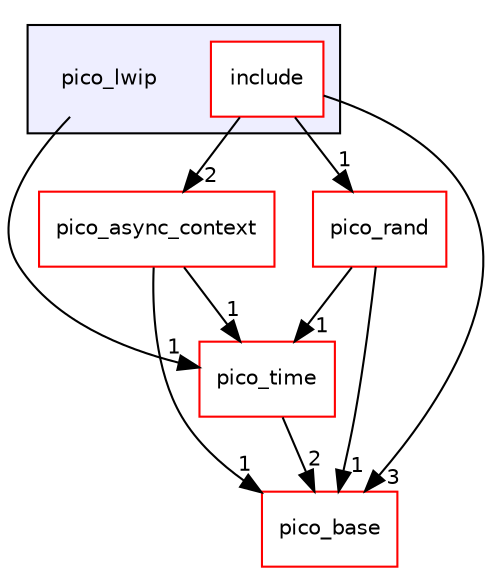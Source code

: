 digraph "pico_lwip" {
  compound=true
  node [ fontsize="10", fontname="Helvetica"];
  edge [ labelfontsize="10", labelfontname="Helvetica"];
  subgraph clusterdir_8cd4de8245325aa0cf5c5b04b43f6315 {
    graph [ bgcolor="#eeeeff", pencolor="black", label="" URL="dir_8cd4de8245325aa0cf5c5b04b43f6315.html"];
    dir_8cd4de8245325aa0cf5c5b04b43f6315 [shape=plaintext label="pico_lwip"];
    dir_8bd22d1ad1d36fa8a5793db0eb4d56a9 [shape=box label="include" color="red" fillcolor="white" style="filled" URL="dir_8bd22d1ad1d36fa8a5793db0eb4d56a9.html"];
  }
  dir_a9bad49c6feb32b30a0489a3284f07a6 [shape=box label="pico_async_context" fillcolor="white" style="filled" color="red" URL="dir_a9bad49c6feb32b30a0489a3284f07a6.html"];
  dir_ee4ba4c32933fd9d1c9bce216e67756d [shape=box label="pico_base" fillcolor="white" style="filled" color="red" URL="dir_ee4ba4c32933fd9d1c9bce216e67756d.html"];
  dir_cc740ddf7ebf14a28f7e7a6178d204e2 [shape=box label="pico_time" fillcolor="white" style="filled" color="red" URL="dir_cc740ddf7ebf14a28f7e7a6178d204e2.html"];
  dir_df2e047d87109113b51b1c3cb99d23c0 [shape=box label="pico_rand" fillcolor="white" style="filled" color="red" URL="dir_df2e047d87109113b51b1c3cb99d23c0.html"];
  dir_a9bad49c6feb32b30a0489a3284f07a6->dir_ee4ba4c32933fd9d1c9bce216e67756d [headlabel="1", labeldistance=1.5 headhref="dir_000123_000007.html"];
  dir_a9bad49c6feb32b30a0489a3284f07a6->dir_cc740ddf7ebf14a28f7e7a6178d204e2 [headlabel="1", labeldistance=1.5 headhref="dir_000123_000035.html"];
  dir_cc740ddf7ebf14a28f7e7a6178d204e2->dir_ee4ba4c32933fd9d1c9bce216e67756d [headlabel="2", labeldistance=1.5 headhref="dir_000035_000007.html"];
  dir_8cd4de8245325aa0cf5c5b04b43f6315->dir_cc740ddf7ebf14a28f7e7a6178d204e2 [headlabel="1", labeldistance=1.5 headhref="dir_000044_000035.html"];
  dir_df2e047d87109113b51b1c3cb99d23c0->dir_ee4ba4c32933fd9d1c9bce216e67756d [headlabel="1", labeldistance=1.5 headhref="dir_000178_000007.html"];
  dir_df2e047d87109113b51b1c3cb99d23c0->dir_cc740ddf7ebf14a28f7e7a6178d204e2 [headlabel="1", labeldistance=1.5 headhref="dir_000178_000035.html"];
  dir_8bd22d1ad1d36fa8a5793db0eb4d56a9->dir_a9bad49c6feb32b30a0489a3284f07a6 [headlabel="2", labeldistance=1.5 headhref="dir_000159_000123.html"];
  dir_8bd22d1ad1d36fa8a5793db0eb4d56a9->dir_ee4ba4c32933fd9d1c9bce216e67756d [headlabel="3", labeldistance=1.5 headhref="dir_000159_000007.html"];
  dir_8bd22d1ad1d36fa8a5793db0eb4d56a9->dir_df2e047d87109113b51b1c3cb99d23c0 [headlabel="1", labeldistance=1.5 headhref="dir_000159_000178.html"];
}
